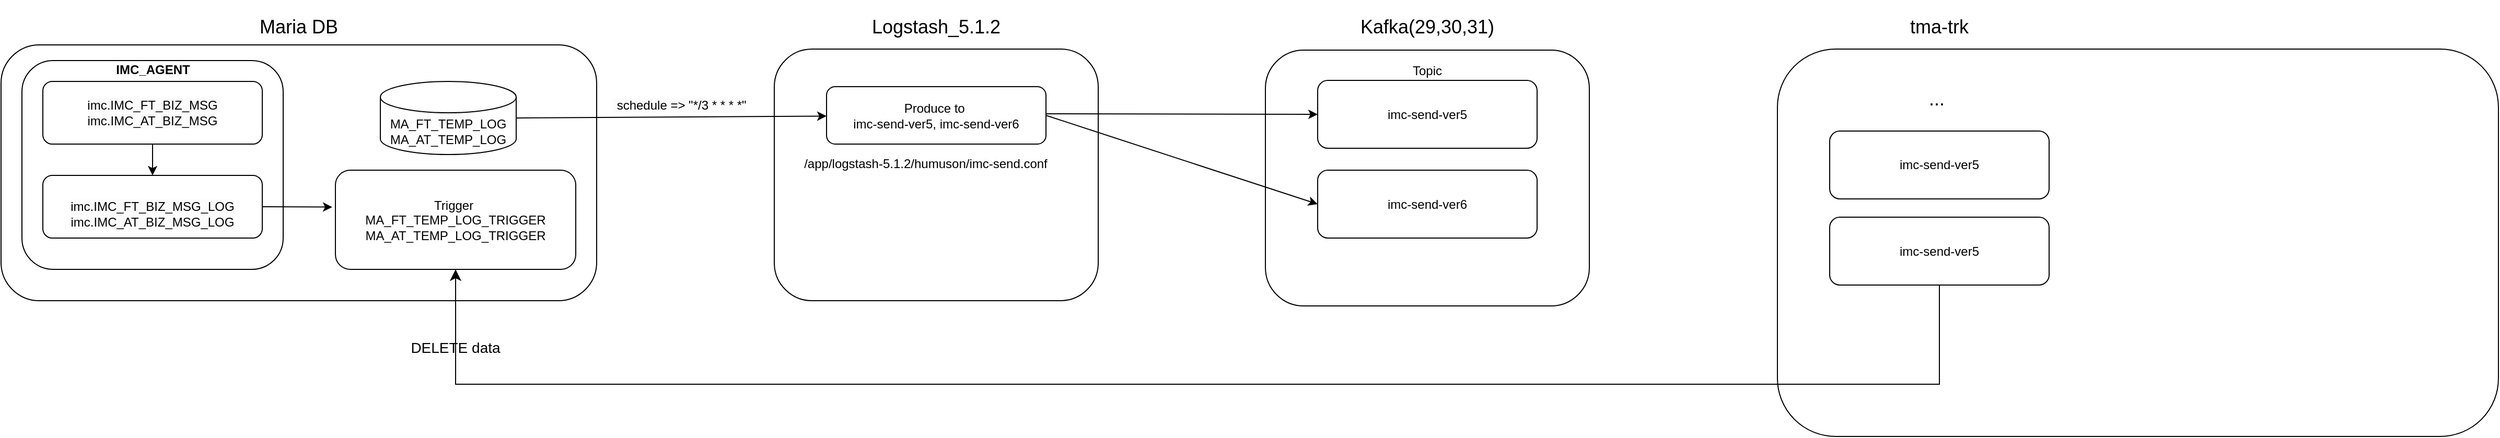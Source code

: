 <mxfile version="26.0.5">
  <diagram name="페이지-1" id="EIWsYM2r6ZabzUC5wO5q">
    <mxGraphModel dx="1416" dy="712" grid="1" gridSize="10" guides="1" tooltips="1" connect="1" arrows="1" fold="1" page="1" pageScale="1" pageWidth="827" pageHeight="1169" math="0" shadow="0">
      <root>
        <mxCell id="0" />
        <mxCell id="1" parent="0" />
        <mxCell id="D5hKf2jFQNWXoEHRUFzK-7" value="" style="rounded=1;whiteSpace=wrap;html=1;" vertex="1" parent="1">
          <mxGeometry x="50" y="95" width="570" height="245" as="geometry" />
        </mxCell>
        <mxCell id="D5hKf2jFQNWXoEHRUFzK-12" value="" style="rounded=1;whiteSpace=wrap;html=1;" vertex="1" parent="1">
          <mxGeometry x="70" y="110" width="250" height="200" as="geometry" />
        </mxCell>
        <mxCell id="D5hKf2jFQNWXoEHRUFzK-3" value="Trigger&amp;nbsp;&lt;div&gt;MA_FT_TEMP_LOG_TRIGGER&lt;/div&gt;&lt;div&gt;MA_AT_TEMP_LOG_TRIGGER&lt;/div&gt;" style="rounded=1;whiteSpace=wrap;html=1;" vertex="1" parent="1">
          <mxGeometry x="370" y="215" width="230" height="95" as="geometry" />
        </mxCell>
        <mxCell id="D5hKf2jFQNWXoEHRUFzK-8" value="&lt;h3&gt;&lt;span style=&quot;color: rgb(0, 0, 0); font-family: Helvetica; font-style: normal; font-variant-ligatures: normal; font-variant-caps: normal; font-weight: 400; letter-spacing: normal; orphans: 2; text-align: center; text-indent: 0px; text-transform: none; widows: 2; word-spacing: 0px; -webkit-text-stroke-width: 0px; white-space: normal; background-color: rgb(251, 251, 251); text-decoration-thickness: initial; text-decoration-style: initial; text-decoration-color: initial; float: none; display: inline !important;&quot;&gt;&lt;font style=&quot;font-size: 18px;&quot;&gt;Maria DB&lt;/font&gt;&lt;/span&gt;&lt;/h3&gt;" style="text;html=1;align=center;verticalAlign=middle;whiteSpace=wrap;rounded=0;" vertex="1" parent="1">
          <mxGeometry x="265" y="60" width="140" height="35" as="geometry" />
        </mxCell>
        <mxCell id="D5hKf2jFQNWXoEHRUFzK-9" value="&lt;br style=&quot;forced-color-adjust: none; color: rgb(0, 0, 0); font-family: Helvetica; font-size: 12px; font-style: normal; font-variant-ligatures: normal; font-variant-caps: normal; font-weight: 400; letter-spacing: normal; orphans: 2; text-align: center; text-indent: 0px; text-transform: none; widows: 2; word-spacing: 0px; -webkit-text-stroke-width: 0px; white-space: normal; background-color: rgb(251, 251, 251); text-decoration-thickness: initial; text-decoration-style: initial; text-decoration-color: initial;&quot;&gt;&lt;div style=&quot;forced-color-adjust: none; color: rgb(0, 0, 0); font-family: Helvetica; font-size: 12px; font-style: normal; font-variant-ligatures: normal; font-variant-caps: normal; font-weight: 400; letter-spacing: normal; orphans: 2; text-align: center; text-indent: 0px; text-transform: none; widows: 2; word-spacing: 0px; -webkit-text-stroke-width: 0px; white-space: normal; background-color: rgb(251, 251, 251); text-decoration-thickness: initial; text-decoration-style: initial; text-decoration-color: initial;&quot;&gt;imc.IMC_FT_BIZ_MSG_LOG&lt;/div&gt;&lt;div style=&quot;forced-color-adjust: none; color: rgb(0, 0, 0); font-family: Helvetica; font-size: 12px; font-style: normal; font-variant-ligatures: normal; font-variant-caps: normal; font-weight: 400; letter-spacing: normal; orphans: 2; text-align: center; text-indent: 0px; text-transform: none; widows: 2; word-spacing: 0px; -webkit-text-stroke-width: 0px; white-space: normal; background-color: rgb(251, 251, 251); text-decoration-thickness: initial; text-decoration-style: initial; text-decoration-color: initial;&quot;&gt;imc.IMC_AT_BIZ_MSG_LOG&lt;/div&gt;" style="rounded=1;whiteSpace=wrap;html=1;" vertex="1" parent="1">
          <mxGeometry x="90" y="220" width="210" height="60" as="geometry" />
        </mxCell>
        <mxCell id="D5hKf2jFQNWXoEHRUFzK-10" value="&lt;span style=&quot;color: rgb(0, 0, 0); font-family: Helvetica; font-size: 12px; font-style: normal; font-variant-ligatures: normal; font-variant-caps: normal; font-weight: 400; letter-spacing: normal; orphans: 2; text-align: center; text-indent: 0px; text-transform: none; widows: 2; word-spacing: 0px; -webkit-text-stroke-width: 0px; white-space: normal; background-color: rgb(251, 251, 251); text-decoration-thickness: initial; text-decoration-style: initial; text-decoration-color: initial; float: none; display: inline !important;&quot;&gt;imc.IMC_FT_BIZ_MSG&lt;/span&gt;&lt;div&gt;&lt;span style=&quot;color: rgb(0, 0, 0); font-family: Helvetica; font-size: 12px; font-style: normal; font-variant-ligatures: normal; font-variant-caps: normal; font-weight: 400; letter-spacing: normal; orphans: 2; text-align: center; text-indent: 0px; text-transform: none; widows: 2; word-spacing: 0px; -webkit-text-stroke-width: 0px; white-space: normal; background-color: rgb(251, 251, 251); text-decoration-thickness: initial; text-decoration-style: initial; text-decoration-color: initial; float: none; display: inline !important;&quot;&gt;imc.IMC_AT_BIZ_MSG&lt;/span&gt;&lt;/div&gt;" style="rounded=1;whiteSpace=wrap;html=1;" vertex="1" parent="1">
          <mxGeometry x="90" y="130" width="210" height="60" as="geometry" />
        </mxCell>
        <mxCell id="D5hKf2jFQNWXoEHRUFzK-11" value="" style="endArrow=classic;html=1;rounded=0;exitX=0.5;exitY=1;exitDx=0;exitDy=0;entryX=0.5;entryY=0;entryDx=0;entryDy=0;" edge="1" parent="1" source="D5hKf2jFQNWXoEHRUFzK-10" target="D5hKf2jFQNWXoEHRUFzK-9">
          <mxGeometry width="50" height="50" relative="1" as="geometry">
            <mxPoint x="400" y="340" as="sourcePoint" />
            <mxPoint x="450" y="290" as="targetPoint" />
          </mxGeometry>
        </mxCell>
        <mxCell id="D5hKf2jFQNWXoEHRUFzK-13" value="&lt;font style=&quot;font-size: 12px;&quot;&gt;IMC_AGENT&lt;/font&gt;" style="text;strokeColor=none;fillColor=none;html=1;fontSize=24;fontStyle=1;verticalAlign=middle;align=center;" vertex="1" parent="1">
          <mxGeometry x="145" y="100" width="100" height="30" as="geometry" />
        </mxCell>
        <mxCell id="D5hKf2jFQNWXoEHRUFzK-14" value="MA_FT_TEMP_LOG&lt;div&gt;MA_AT_TEMP_LOG&lt;/div&gt;" style="shape=cylinder3;whiteSpace=wrap;html=1;boundedLbl=1;backgroundOutline=1;size=15;" vertex="1" parent="1">
          <mxGeometry x="413" y="130" width="130" height="70" as="geometry" />
        </mxCell>
        <mxCell id="D5hKf2jFQNWXoEHRUFzK-17" value="" style="rounded=1;whiteSpace=wrap;html=1;" vertex="1" parent="1">
          <mxGeometry x="790" y="99" width="310" height="241" as="geometry" />
        </mxCell>
        <mxCell id="D5hKf2jFQNWXoEHRUFzK-18" value="&lt;font style=&quot;font-size: 18px;&quot;&gt;Logstash_5.1.2&lt;/font&gt;" style="text;html=1;align=center;verticalAlign=middle;whiteSpace=wrap;rounded=0;" vertex="1" parent="1">
          <mxGeometry x="875" y="60" width="140" height="35" as="geometry" />
        </mxCell>
        <mxCell id="D5hKf2jFQNWXoEHRUFzK-19" value="" style="endArrow=classic;html=1;rounded=0;exitX=1;exitY=0.5;exitDx=0;exitDy=0;entryX=-0.013;entryY=0.372;entryDx=0;entryDy=0;entryPerimeter=0;" edge="1" parent="1" source="D5hKf2jFQNWXoEHRUFzK-9" target="D5hKf2jFQNWXoEHRUFzK-3">
          <mxGeometry width="50" height="50" relative="1" as="geometry">
            <mxPoint x="700" y="300" as="sourcePoint" />
            <mxPoint x="750" y="250" as="targetPoint" />
          </mxGeometry>
        </mxCell>
        <mxCell id="D5hKf2jFQNWXoEHRUFzK-21" value="Produce to&amp;nbsp;&lt;div&gt;imc-send-ver5, imc-send-ver6&lt;/div&gt;" style="rounded=1;whiteSpace=wrap;html=1;" vertex="1" parent="1">
          <mxGeometry x="840" y="135" width="210" height="55" as="geometry" />
        </mxCell>
        <mxCell id="D5hKf2jFQNWXoEHRUFzK-22" value="" style="rounded=1;whiteSpace=wrap;html=1;" vertex="1" parent="1">
          <mxGeometry x="1260" y="100" width="310" height="245" as="geometry" />
        </mxCell>
        <mxCell id="D5hKf2jFQNWXoEHRUFzK-23" value="&lt;font style=&quot;font-size: 18px;&quot;&gt;Kafka(29,30,31)&lt;/font&gt;" style="text;html=1;align=center;verticalAlign=middle;whiteSpace=wrap;rounded=0;" vertex="1" parent="1">
          <mxGeometry x="1345" y="60" width="140" height="35" as="geometry" />
        </mxCell>
        <mxCell id="D5hKf2jFQNWXoEHRUFzK-24" value="imc-send-ver5" style="rounded=1;whiteSpace=wrap;html=1;" vertex="1" parent="1">
          <mxGeometry x="1310" y="129" width="210" height="65" as="geometry" />
        </mxCell>
        <mxCell id="D5hKf2jFQNWXoEHRUFzK-25" value="Topic" style="text;html=1;align=center;verticalAlign=middle;whiteSpace=wrap;rounded=0;" vertex="1" parent="1">
          <mxGeometry x="1385" y="105" width="60" height="30" as="geometry" />
        </mxCell>
        <mxCell id="D5hKf2jFQNWXoEHRUFzK-26" value="" style="endArrow=classic;html=1;rounded=0;exitX=1;exitY=0.5;exitDx=0;exitDy=0;exitPerimeter=0;" edge="1" parent="1" source="D5hKf2jFQNWXoEHRUFzK-14" target="D5hKf2jFQNWXoEHRUFzK-21">
          <mxGeometry width="50" height="50" relative="1" as="geometry">
            <mxPoint x="970" y="300" as="sourcePoint" />
            <mxPoint x="1020" y="250" as="targetPoint" />
          </mxGeometry>
        </mxCell>
        <mxCell id="D5hKf2jFQNWXoEHRUFzK-27" value="&lt;meta charset=&quot;utf-8&quot;&gt;&lt;span style=&quot;color: rgb(0, 0, 0); font-family: Helvetica; font-size: 12px; font-style: normal; font-variant-ligatures: normal; font-variant-caps: normal; font-weight: 400; letter-spacing: normal; orphans: 2; text-align: center; text-indent: 0px; text-transform: none; widows: 2; word-spacing: 0px; -webkit-text-stroke-width: 0px; white-space: normal; background-color: rgb(251, 251, 251); text-decoration-thickness: initial; text-decoration-style: initial; text-decoration-color: initial; display: inline !important; float: none;&quot;&gt;&amp;nbsp;schedule =&amp;gt; &quot;*/3 * * * *&quot;&lt;/span&gt;" style="text;strokeColor=none;fillColor=none;align=left;verticalAlign=middle;spacingLeft=4;spacingRight=4;overflow=hidden;points=[[0,0.5],[1,0.5]];portConstraint=eastwest;rotatable=0;whiteSpace=wrap;html=1;" vertex="1" parent="1">
          <mxGeometry x="630" y="135" width="160" height="35" as="geometry" />
        </mxCell>
        <mxCell id="D5hKf2jFQNWXoEHRUFzK-28" value="" style="endArrow=classic;html=1;rounded=0;exitX=1;exitY=0.5;exitDx=0;exitDy=0;exitPerimeter=0;entryX=0;entryY=0.5;entryDx=0;entryDy=0;" edge="1" parent="1" target="D5hKf2jFQNWXoEHRUFzK-24">
          <mxGeometry width="50" height="50" relative="1" as="geometry">
            <mxPoint x="1050" y="161" as="sourcePoint" />
            <mxPoint x="1347" y="159" as="targetPoint" />
          </mxGeometry>
        </mxCell>
        <mxCell id="D5hKf2jFQNWXoEHRUFzK-29" value="imc-send-ver6" style="rounded=1;whiteSpace=wrap;html=1;" vertex="1" parent="1">
          <mxGeometry x="1310" y="215" width="210" height="65" as="geometry" />
        </mxCell>
        <mxCell id="D5hKf2jFQNWXoEHRUFzK-30" value="" style="endArrow=classic;html=1;rounded=0;exitX=1;exitY=0.5;exitDx=0;exitDy=0;entryX=0;entryY=0.5;entryDx=0;entryDy=0;" edge="1" parent="1" source="D5hKf2jFQNWXoEHRUFzK-21" target="D5hKf2jFQNWXoEHRUFzK-29">
          <mxGeometry width="50" height="50" relative="1" as="geometry">
            <mxPoint x="1060" y="171" as="sourcePoint" />
            <mxPoint x="1320" y="172" as="targetPoint" />
          </mxGeometry>
        </mxCell>
        <mxCell id="D5hKf2jFQNWXoEHRUFzK-31" value="/app/logstash-5.1.2/humuson/imc-send.conf" style="text;html=1;align=center;verticalAlign=middle;whiteSpace=wrap;rounded=0;" vertex="1" parent="1">
          <mxGeometry x="780" y="194" width="310" height="30" as="geometry" />
        </mxCell>
        <mxCell id="D5hKf2jFQNWXoEHRUFzK-32" value="" style="rounded=1;whiteSpace=wrap;html=1;" vertex="1" parent="1">
          <mxGeometry x="1750" y="99" width="690" height="371" as="geometry" />
        </mxCell>
        <mxCell id="D5hKf2jFQNWXoEHRUFzK-33" value="&lt;font style=&quot;font-size: 18px;&quot;&gt;tma-trk&lt;/font&gt;" style="text;html=1;align=center;verticalAlign=middle;whiteSpace=wrap;rounded=0;" vertex="1" parent="1">
          <mxGeometry x="1835" y="60" width="140" height="35" as="geometry" />
        </mxCell>
        <mxCell id="D5hKf2jFQNWXoEHRUFzK-34" value="imc-send-ver5" style="rounded=1;whiteSpace=wrap;html=1;" vertex="1" parent="1">
          <mxGeometry x="1800" y="177.5" width="210" height="65" as="geometry" />
        </mxCell>
        <mxCell id="D5hKf2jFQNWXoEHRUFzK-35" value="imc-send-ver5" style="rounded=1;whiteSpace=wrap;html=1;" vertex="1" parent="1">
          <mxGeometry x="1800" y="260" width="210" height="65" as="geometry" />
        </mxCell>
        <mxCell id="D5hKf2jFQNWXoEHRUFzK-36" value="&lt;font style=&quot;font-size: 18px;&quot;&gt;...&amp;nbsp;&lt;/font&gt;" style="text;html=1;align=center;verticalAlign=middle;whiteSpace=wrap;rounded=0;" vertex="1" parent="1">
          <mxGeometry x="1835" y="129" width="140" height="35" as="geometry" />
        </mxCell>
        <mxCell id="D5hKf2jFQNWXoEHRUFzK-40" value="" style="edgeStyle=segmentEdgeStyle;endArrow=classic;html=1;curved=0;rounded=0;endSize=8;startSize=8;entryX=0.5;entryY=1;entryDx=0;entryDy=0;exitX=0.5;exitY=1;exitDx=0;exitDy=0;" edge="1" parent="1" source="D5hKf2jFQNWXoEHRUFzK-35" target="D5hKf2jFQNWXoEHRUFzK-3">
          <mxGeometry width="50" height="50" relative="1" as="geometry">
            <mxPoint x="1689.412" y="420" as="sourcePoint" />
            <mxPoint x="450" y="320" as="targetPoint" />
            <Array as="points">
              <mxPoint x="1905" y="420" />
              <mxPoint x="485" y="420" />
            </Array>
          </mxGeometry>
        </mxCell>
        <mxCell id="D5hKf2jFQNWXoEHRUFzK-42" value="&lt;font style=&quot;font-size: 14px;&quot;&gt;DELETE data&lt;/font&gt;" style="text;html=1;align=center;verticalAlign=middle;whiteSpace=wrap;rounded=0;" vertex="1" parent="1">
          <mxGeometry x="415" y="370" width="140" height="30" as="geometry" />
        </mxCell>
      </root>
    </mxGraphModel>
  </diagram>
</mxfile>
